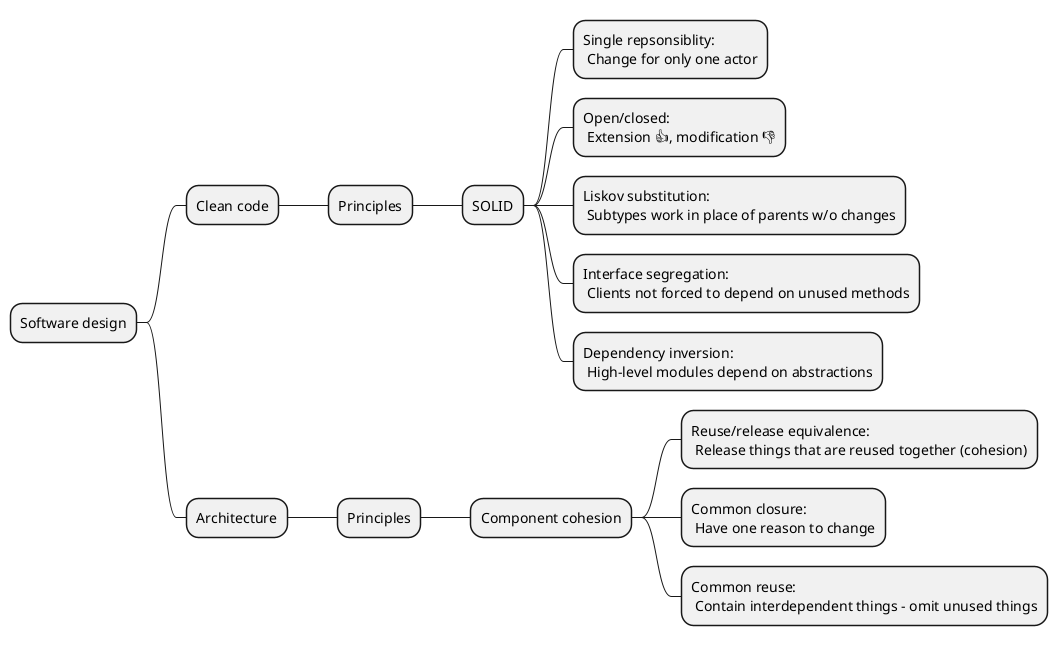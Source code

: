 @startmindmap Software design

* Software design
** Clean code
*** Principles
**** SOLID
***** Single repsonsiblity:\n Change for only one actor
***** Open/closed:\n Extension 👍, modification 👎
***** Liskov substitution:\n Subtypes work in place of parents w/o changes
***** Interface segregation:\n Clients not forced to depend on unused methods
***** Dependency inversion:\n High-level modules depend on abstractions
** Architecture
*** Principles
**** Component cohesion
***** Reuse/release equivalence:\n Release things that are reused together (cohesion)
***** Common closure:\n Have one reason to change
***** Common reuse:\n Contain interdependent things - omit unused things

@endmindmap